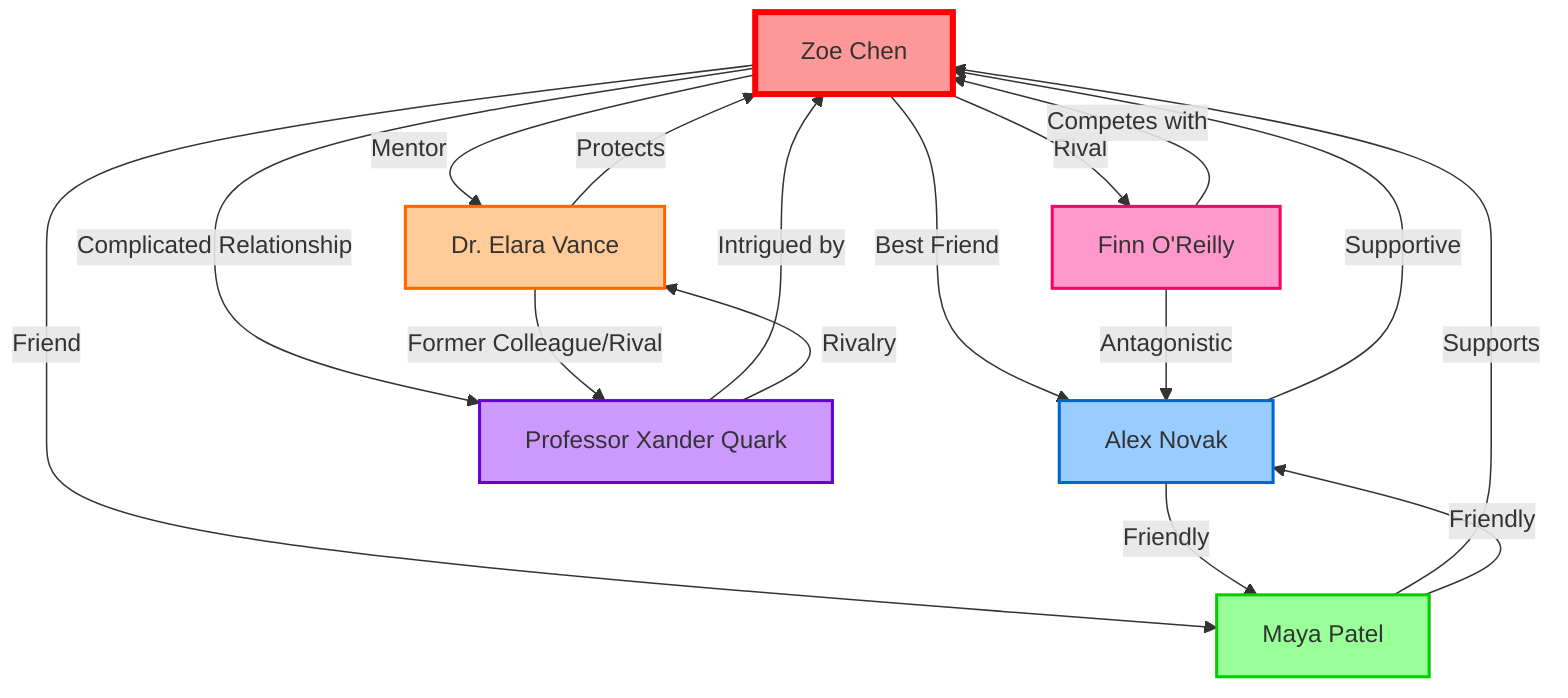 graph TD
    Zoe[Zoe Chen] --> |Best Friend| Alex[Alex Novak]
    Zoe --> |Mentor| Elara[Dr. Elara Vance]
    Zoe --> |Rival| Finn[Finn O'Reilly]
    Zoe --> |Friend| Maya[Maya Patel]
    Zoe --> |Complicated Relationship| Xander[Professor Xander Quark]

    Alex --> |Supportive| Zoe
    Alex --> |Friendly| Maya

    Elara --> |Protects| Zoe
    Elara --> |Former Colleague/Rival| Xander

    Finn --> |Competes with| Zoe
    Finn --> |Antagonistic| Alex

    Maya --> |Supports| Zoe
    Maya --> |Friendly| Alex

    Xander --> |Intrigued by| Zoe
    Xander --> |Rivalry| Elara

    style Zoe fill:#ff9999,stroke:#ff0000,stroke-width:4px
    style Alex fill:#99ccff,stroke:#0066cc,stroke-width:2px
    style Elara fill:#ffcc99,stroke:#ff6600,stroke-width:2px
    style Finn fill:#ff99cc,stroke:#ff0066,stroke-width:2px
    style Maya fill:#99ff99,stroke:#00cc00,stroke-width:2px
    style Xander fill:#cc99ff,stroke:#6600cc,stroke-width:2px